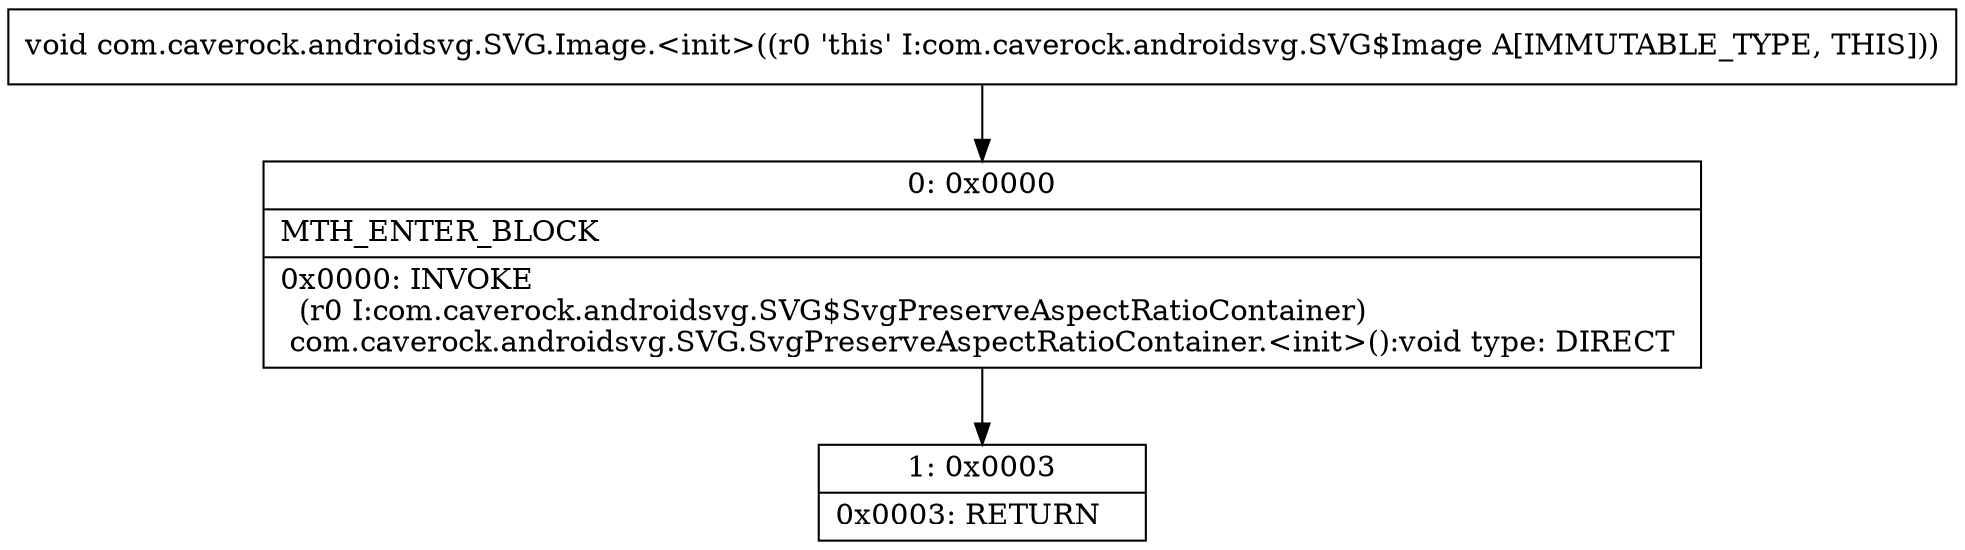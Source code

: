 digraph "CFG forcom.caverock.androidsvg.SVG.Image.\<init\>()V" {
Node_0 [shape=record,label="{0\:\ 0x0000|MTH_ENTER_BLOCK\l|0x0000: INVOKE  \l  (r0 I:com.caverock.androidsvg.SVG$SvgPreserveAspectRatioContainer)\l com.caverock.androidsvg.SVG.SvgPreserveAspectRatioContainer.\<init\>():void type: DIRECT \l}"];
Node_1 [shape=record,label="{1\:\ 0x0003|0x0003: RETURN   \l}"];
MethodNode[shape=record,label="{void com.caverock.androidsvg.SVG.Image.\<init\>((r0 'this' I:com.caverock.androidsvg.SVG$Image A[IMMUTABLE_TYPE, THIS])) }"];
MethodNode -> Node_0;
Node_0 -> Node_1;
}


